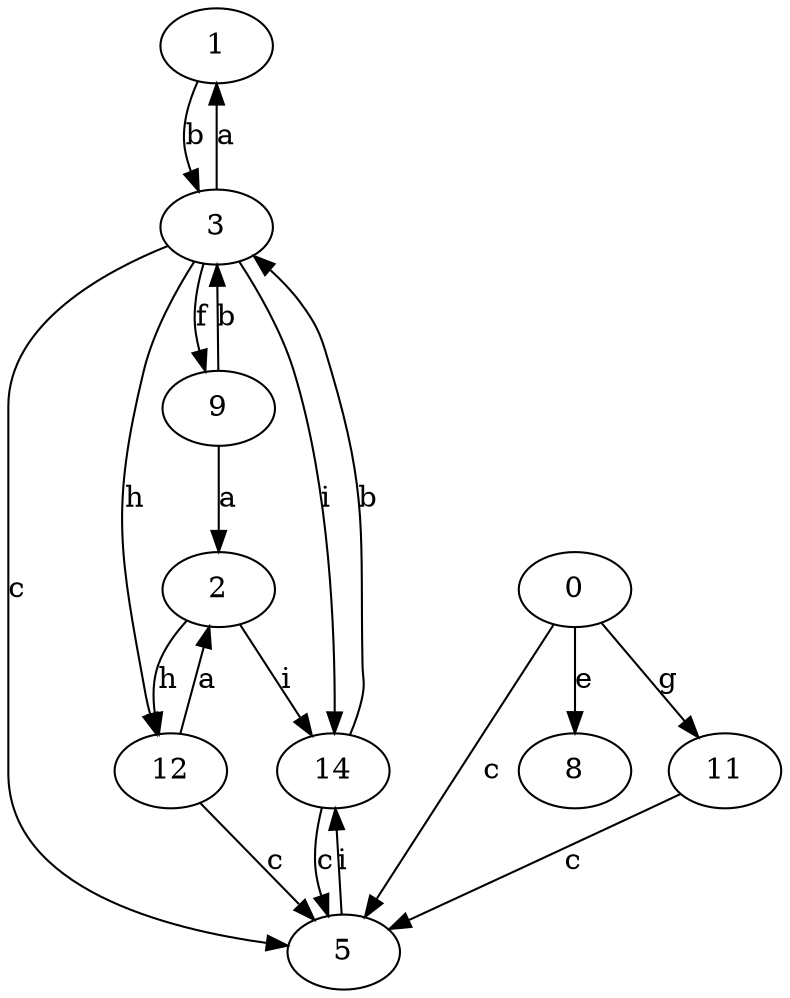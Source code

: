 strict digraph  {
1;
2;
3;
5;
8;
9;
11;
12;
0;
14;
1 -> 3  [label=b];
2 -> 12  [label=h];
2 -> 14  [label=i];
3 -> 1  [label=a];
3 -> 5  [label=c];
3 -> 9  [label=f];
3 -> 12  [label=h];
3 -> 14  [label=i];
5 -> 14  [label=i];
9 -> 2  [label=a];
9 -> 3  [label=b];
11 -> 5  [label=c];
12 -> 2  [label=a];
12 -> 5  [label=c];
0 -> 5  [label=c];
0 -> 8  [label=e];
0 -> 11  [label=g];
14 -> 3  [label=b];
14 -> 5  [label=c];
}
